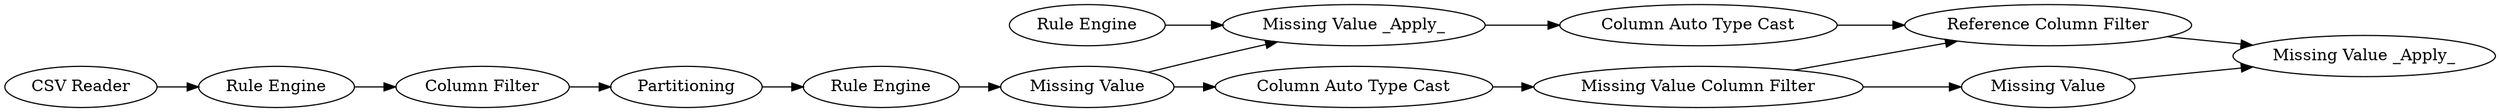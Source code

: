 digraph {
	24 -> 77
	77 -> 78
	78 -> 80
	81 -> 72
	81 -> 82
	83 -> 72
	78 -> 64
	782 -> 23
	82 -> 73
	80 -> 81
	72 -> 73
	63 -> 64
	23 -> 26
	26 -> 24
	64 -> 83
	24 [label=Partitioning]
	64 [label="Missing Value _Apply_"]
	82 [label="Missing Value"]
	72 [label="Reference Column Filter"]
	23 [label="Rule Engine"]
	26 [label="Column Filter"]
	63 [label="Rule Engine"]
	77 [label="Rule Engine"]
	80 [label="Column Auto Type Cast"]
	73 [label="Missing Value _Apply_"]
	83 [label="Column Auto Type Cast"]
	782 [label="CSV Reader"]
	81 [label="Missing Value Column Filter"]
	78 [label="Missing Value"]
	rankdir=LR
}
